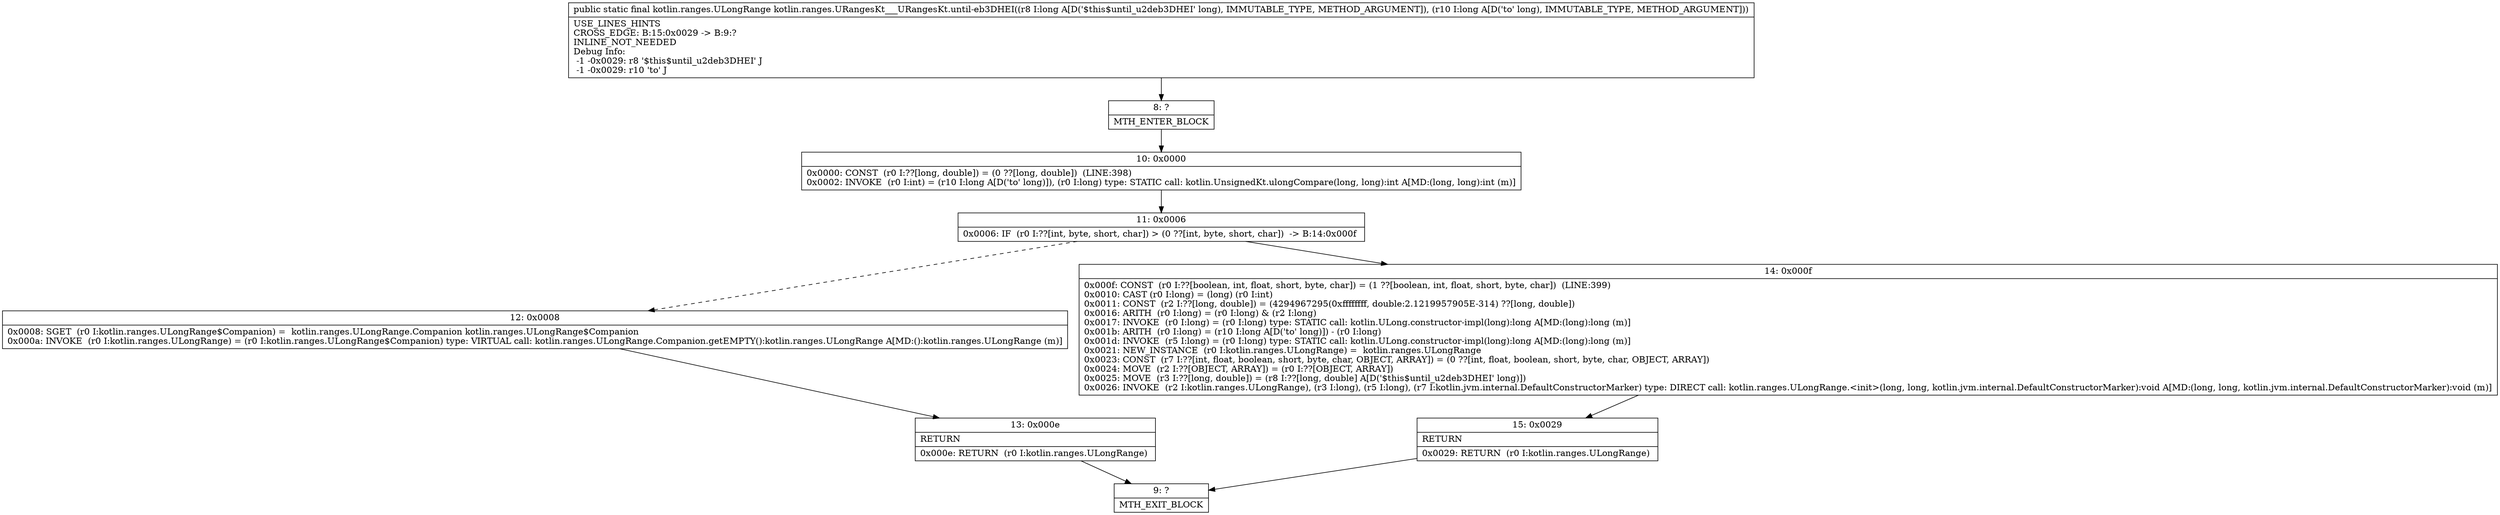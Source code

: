 digraph "CFG forkotlin.ranges.URangesKt___URangesKt.until\-eb3DHEI(JJ)Lkotlin\/ranges\/ULongRange;" {
Node_8 [shape=record,label="{8\:\ ?|MTH_ENTER_BLOCK\l}"];
Node_10 [shape=record,label="{10\:\ 0x0000|0x0000: CONST  (r0 I:??[long, double]) = (0 ??[long, double])  (LINE:398)\l0x0002: INVOKE  (r0 I:int) = (r10 I:long A[D('to' long)]), (r0 I:long) type: STATIC call: kotlin.UnsignedKt.ulongCompare(long, long):int A[MD:(long, long):int (m)]\l}"];
Node_11 [shape=record,label="{11\:\ 0x0006|0x0006: IF  (r0 I:??[int, byte, short, char]) \> (0 ??[int, byte, short, char])  \-\> B:14:0x000f \l}"];
Node_12 [shape=record,label="{12\:\ 0x0008|0x0008: SGET  (r0 I:kotlin.ranges.ULongRange$Companion) =  kotlin.ranges.ULongRange.Companion kotlin.ranges.ULongRange$Companion \l0x000a: INVOKE  (r0 I:kotlin.ranges.ULongRange) = (r0 I:kotlin.ranges.ULongRange$Companion) type: VIRTUAL call: kotlin.ranges.ULongRange.Companion.getEMPTY():kotlin.ranges.ULongRange A[MD:():kotlin.ranges.ULongRange (m)]\l}"];
Node_13 [shape=record,label="{13\:\ 0x000e|RETURN\l|0x000e: RETURN  (r0 I:kotlin.ranges.ULongRange) \l}"];
Node_9 [shape=record,label="{9\:\ ?|MTH_EXIT_BLOCK\l}"];
Node_14 [shape=record,label="{14\:\ 0x000f|0x000f: CONST  (r0 I:??[boolean, int, float, short, byte, char]) = (1 ??[boolean, int, float, short, byte, char])  (LINE:399)\l0x0010: CAST (r0 I:long) = (long) (r0 I:int) \l0x0011: CONST  (r2 I:??[long, double]) = (4294967295(0xffffffff, double:2.1219957905E\-314) ??[long, double]) \l0x0016: ARITH  (r0 I:long) = (r0 I:long) & (r2 I:long) \l0x0017: INVOKE  (r0 I:long) = (r0 I:long) type: STATIC call: kotlin.ULong.constructor\-impl(long):long A[MD:(long):long (m)]\l0x001b: ARITH  (r0 I:long) = (r10 I:long A[D('to' long)]) \- (r0 I:long) \l0x001d: INVOKE  (r5 I:long) = (r0 I:long) type: STATIC call: kotlin.ULong.constructor\-impl(long):long A[MD:(long):long (m)]\l0x0021: NEW_INSTANCE  (r0 I:kotlin.ranges.ULongRange) =  kotlin.ranges.ULongRange \l0x0023: CONST  (r7 I:??[int, float, boolean, short, byte, char, OBJECT, ARRAY]) = (0 ??[int, float, boolean, short, byte, char, OBJECT, ARRAY]) \l0x0024: MOVE  (r2 I:??[OBJECT, ARRAY]) = (r0 I:??[OBJECT, ARRAY]) \l0x0025: MOVE  (r3 I:??[long, double]) = (r8 I:??[long, double] A[D('$this$until_u2deb3DHEI' long)]) \l0x0026: INVOKE  (r2 I:kotlin.ranges.ULongRange), (r3 I:long), (r5 I:long), (r7 I:kotlin.jvm.internal.DefaultConstructorMarker) type: DIRECT call: kotlin.ranges.ULongRange.\<init\>(long, long, kotlin.jvm.internal.DefaultConstructorMarker):void A[MD:(long, long, kotlin.jvm.internal.DefaultConstructorMarker):void (m)]\l}"];
Node_15 [shape=record,label="{15\:\ 0x0029|RETURN\l|0x0029: RETURN  (r0 I:kotlin.ranges.ULongRange) \l}"];
MethodNode[shape=record,label="{public static final kotlin.ranges.ULongRange kotlin.ranges.URangesKt___URangesKt.until\-eb3DHEI((r8 I:long A[D('$this$until_u2deb3DHEI' long), IMMUTABLE_TYPE, METHOD_ARGUMENT]), (r10 I:long A[D('to' long), IMMUTABLE_TYPE, METHOD_ARGUMENT]))  | USE_LINES_HINTS\lCROSS_EDGE: B:15:0x0029 \-\> B:9:?\lINLINE_NOT_NEEDED\lDebug Info:\l  \-1 \-0x0029: r8 '$this$until_u2deb3DHEI' J\l  \-1 \-0x0029: r10 'to' J\l}"];
MethodNode -> Node_8;Node_8 -> Node_10;
Node_10 -> Node_11;
Node_11 -> Node_12[style=dashed];
Node_11 -> Node_14;
Node_12 -> Node_13;
Node_13 -> Node_9;
Node_14 -> Node_15;
Node_15 -> Node_9;
}

